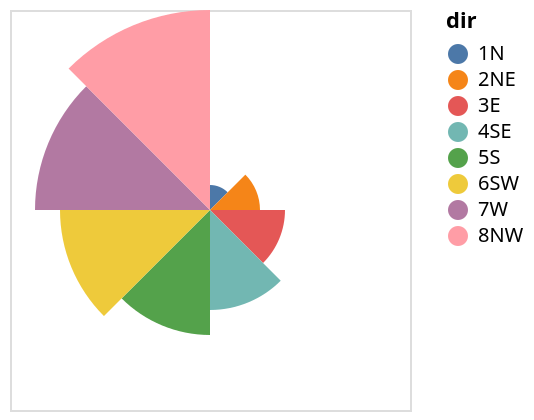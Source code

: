 {
  "$schema": "https://vega.github.io/schema/vega/v5.json",
  "background": "white",
  "padding": 5,
  "width": 200,
  "height": 200,
  "style": "cell",
  "data": [
    {
      "name": "source_0",
      "values": [
        {"dir": "1N", "strength": 1},
        {"dir": "2NE", "strength": 2},
        {"dir": "3E", "strength": 3},
        {"dir": "4SE", "strength": 4},
        {"dir": "5S", "strength": 5},
        {"dir": "6SW", "strength": 6},
        {"dir": "7W", "strength": 7},
        {"dir": "8NW", "strength": 8}
      ]
    },
    {
      "name": "data_0",
      "source": "source_0",
      "transform": [
        {
          "type": "filter",
          "expr": "isValid(datum[\"strength\"]) && isFinite(+datum[\"strength\"])"
        }
      ]
    }
  ],
  "marks": [
    {
      "name": "marks",
      "type": "arc",
      "style": ["arc"],
      "from": {"data": "data_0"},
      "encode": {
        "update": {
          "fill": {"scale": "color", "field": "dir"},
          "x": {"signal": "width", "mult": 0.5},
          "y": {"signal": "height", "mult": 0.5},
          "outerRadius": {"scale": "radius", "field": "strength"},
          "innerRadius": {"scale": "radius", "value": 0},
          "startAngle": {"scale": "theta", "field": "dir"},
          "endAngle": {
            "scale": "theta",
            "field": "dir",
            "offset": {"scale": "theta", "band": 1}
          }
        }
      }
    }
  ],
  "scales": [
    {
      "name": "theta",
      "type": "band",
      "domain": {"data": "data_0", "field": "dir", "sort": true},
      "range": [0, 6.283185307179586]
    },
    {
      "name": "radius",
      "type": "linear",
      "domain": {"data": "data_0", "field": "strength"},
      "range": [0, {"signal": "min(width,height)/2"}],
      "zero": true
    },
    {
      "name": "color",
      "type": "ordinal",
      "domain": {"data": "data_0", "field": "dir", "sort": true},
      "range": "category"
    }
  ],
  "legends": [{"fill": "color", "symbolType": "circle", "title": "dir"}]
}
